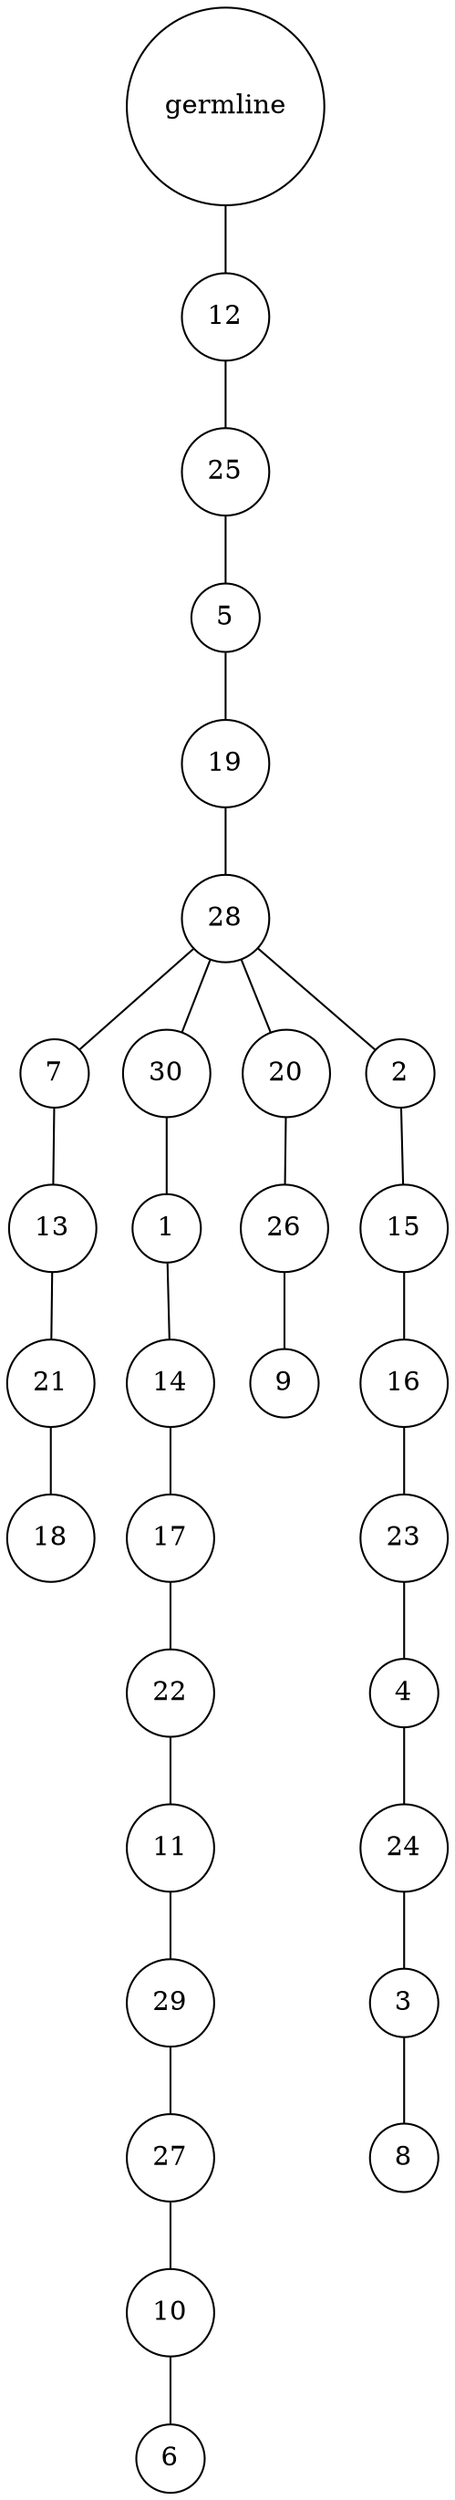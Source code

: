 graph {
	rankdir=UD;
	splines=line;
	node [shape=circle]
	"0x7f58c8386400" [label="germline"];
	"0x7f58c8386430" [label="12"];
	"0x7f58c8386400" -- "0x7f58c8386430" ;
	"0x7f58c8386460" [label="25"];
	"0x7f58c8386430" -- "0x7f58c8386460" ;
	"0x7f58c8386490" [label="5"];
	"0x7f58c8386460" -- "0x7f58c8386490" ;
	"0x7f58c83864c0" [label="19"];
	"0x7f58c8386490" -- "0x7f58c83864c0" ;
	"0x7f58c83864f0" [label="28"];
	"0x7f58c83864c0" -- "0x7f58c83864f0" ;
	"0x7f58c8386520" [label="7"];
	"0x7f58c83864f0" -- "0x7f58c8386520" ;
	"0x7f58c8386550" [label="13"];
	"0x7f58c8386520" -- "0x7f58c8386550" ;
	"0x7f58c8386580" [label="21"];
	"0x7f58c8386550" -- "0x7f58c8386580" ;
	"0x7f58c83865b0" [label="18"];
	"0x7f58c8386580" -- "0x7f58c83865b0" ;
	"0x7f58c83865e0" [label="30"];
	"0x7f58c83864f0" -- "0x7f58c83865e0" ;
	"0x7f58c8386610" [label="1"];
	"0x7f58c83865e0" -- "0x7f58c8386610" ;
	"0x7f58c8386640" [label="14"];
	"0x7f58c8386610" -- "0x7f58c8386640" ;
	"0x7f58c8386670" [label="17"];
	"0x7f58c8386640" -- "0x7f58c8386670" ;
	"0x7f58c83866a0" [label="22"];
	"0x7f58c8386670" -- "0x7f58c83866a0" ;
	"0x7f58c83866d0" [label="11"];
	"0x7f58c83866a0" -- "0x7f58c83866d0" ;
	"0x7f58c8386700" [label="29"];
	"0x7f58c83866d0" -- "0x7f58c8386700" ;
	"0x7f58c8386730" [label="27"];
	"0x7f58c8386700" -- "0x7f58c8386730" ;
	"0x7f58c8386760" [label="10"];
	"0x7f58c8386730" -- "0x7f58c8386760" ;
	"0x7f58c8386790" [label="6"];
	"0x7f58c8386760" -- "0x7f58c8386790" ;
	"0x7f58c83867c0" [label="20"];
	"0x7f58c83864f0" -- "0x7f58c83867c0" ;
	"0x7f58c83867f0" [label="26"];
	"0x7f58c83867c0" -- "0x7f58c83867f0" ;
	"0x7f58c8386820" [label="9"];
	"0x7f58c83867f0" -- "0x7f58c8386820" ;
	"0x7f58c8386850" [label="2"];
	"0x7f58c83864f0" -- "0x7f58c8386850" ;
	"0x7f58c8386880" [label="15"];
	"0x7f58c8386850" -- "0x7f58c8386880" ;
	"0x7f58c83868b0" [label="16"];
	"0x7f58c8386880" -- "0x7f58c83868b0" ;
	"0x7f58c83868e0" [label="23"];
	"0x7f58c83868b0" -- "0x7f58c83868e0" ;
	"0x7f58c8386910" [label="4"];
	"0x7f58c83868e0" -- "0x7f58c8386910" ;
	"0x7f58c8386940" [label="24"];
	"0x7f58c8386910" -- "0x7f58c8386940" ;
	"0x7f58c8386970" [label="3"];
	"0x7f58c8386940" -- "0x7f58c8386970" ;
	"0x7f58c83869a0" [label="8"];
	"0x7f58c8386970" -- "0x7f58c83869a0" ;
}
